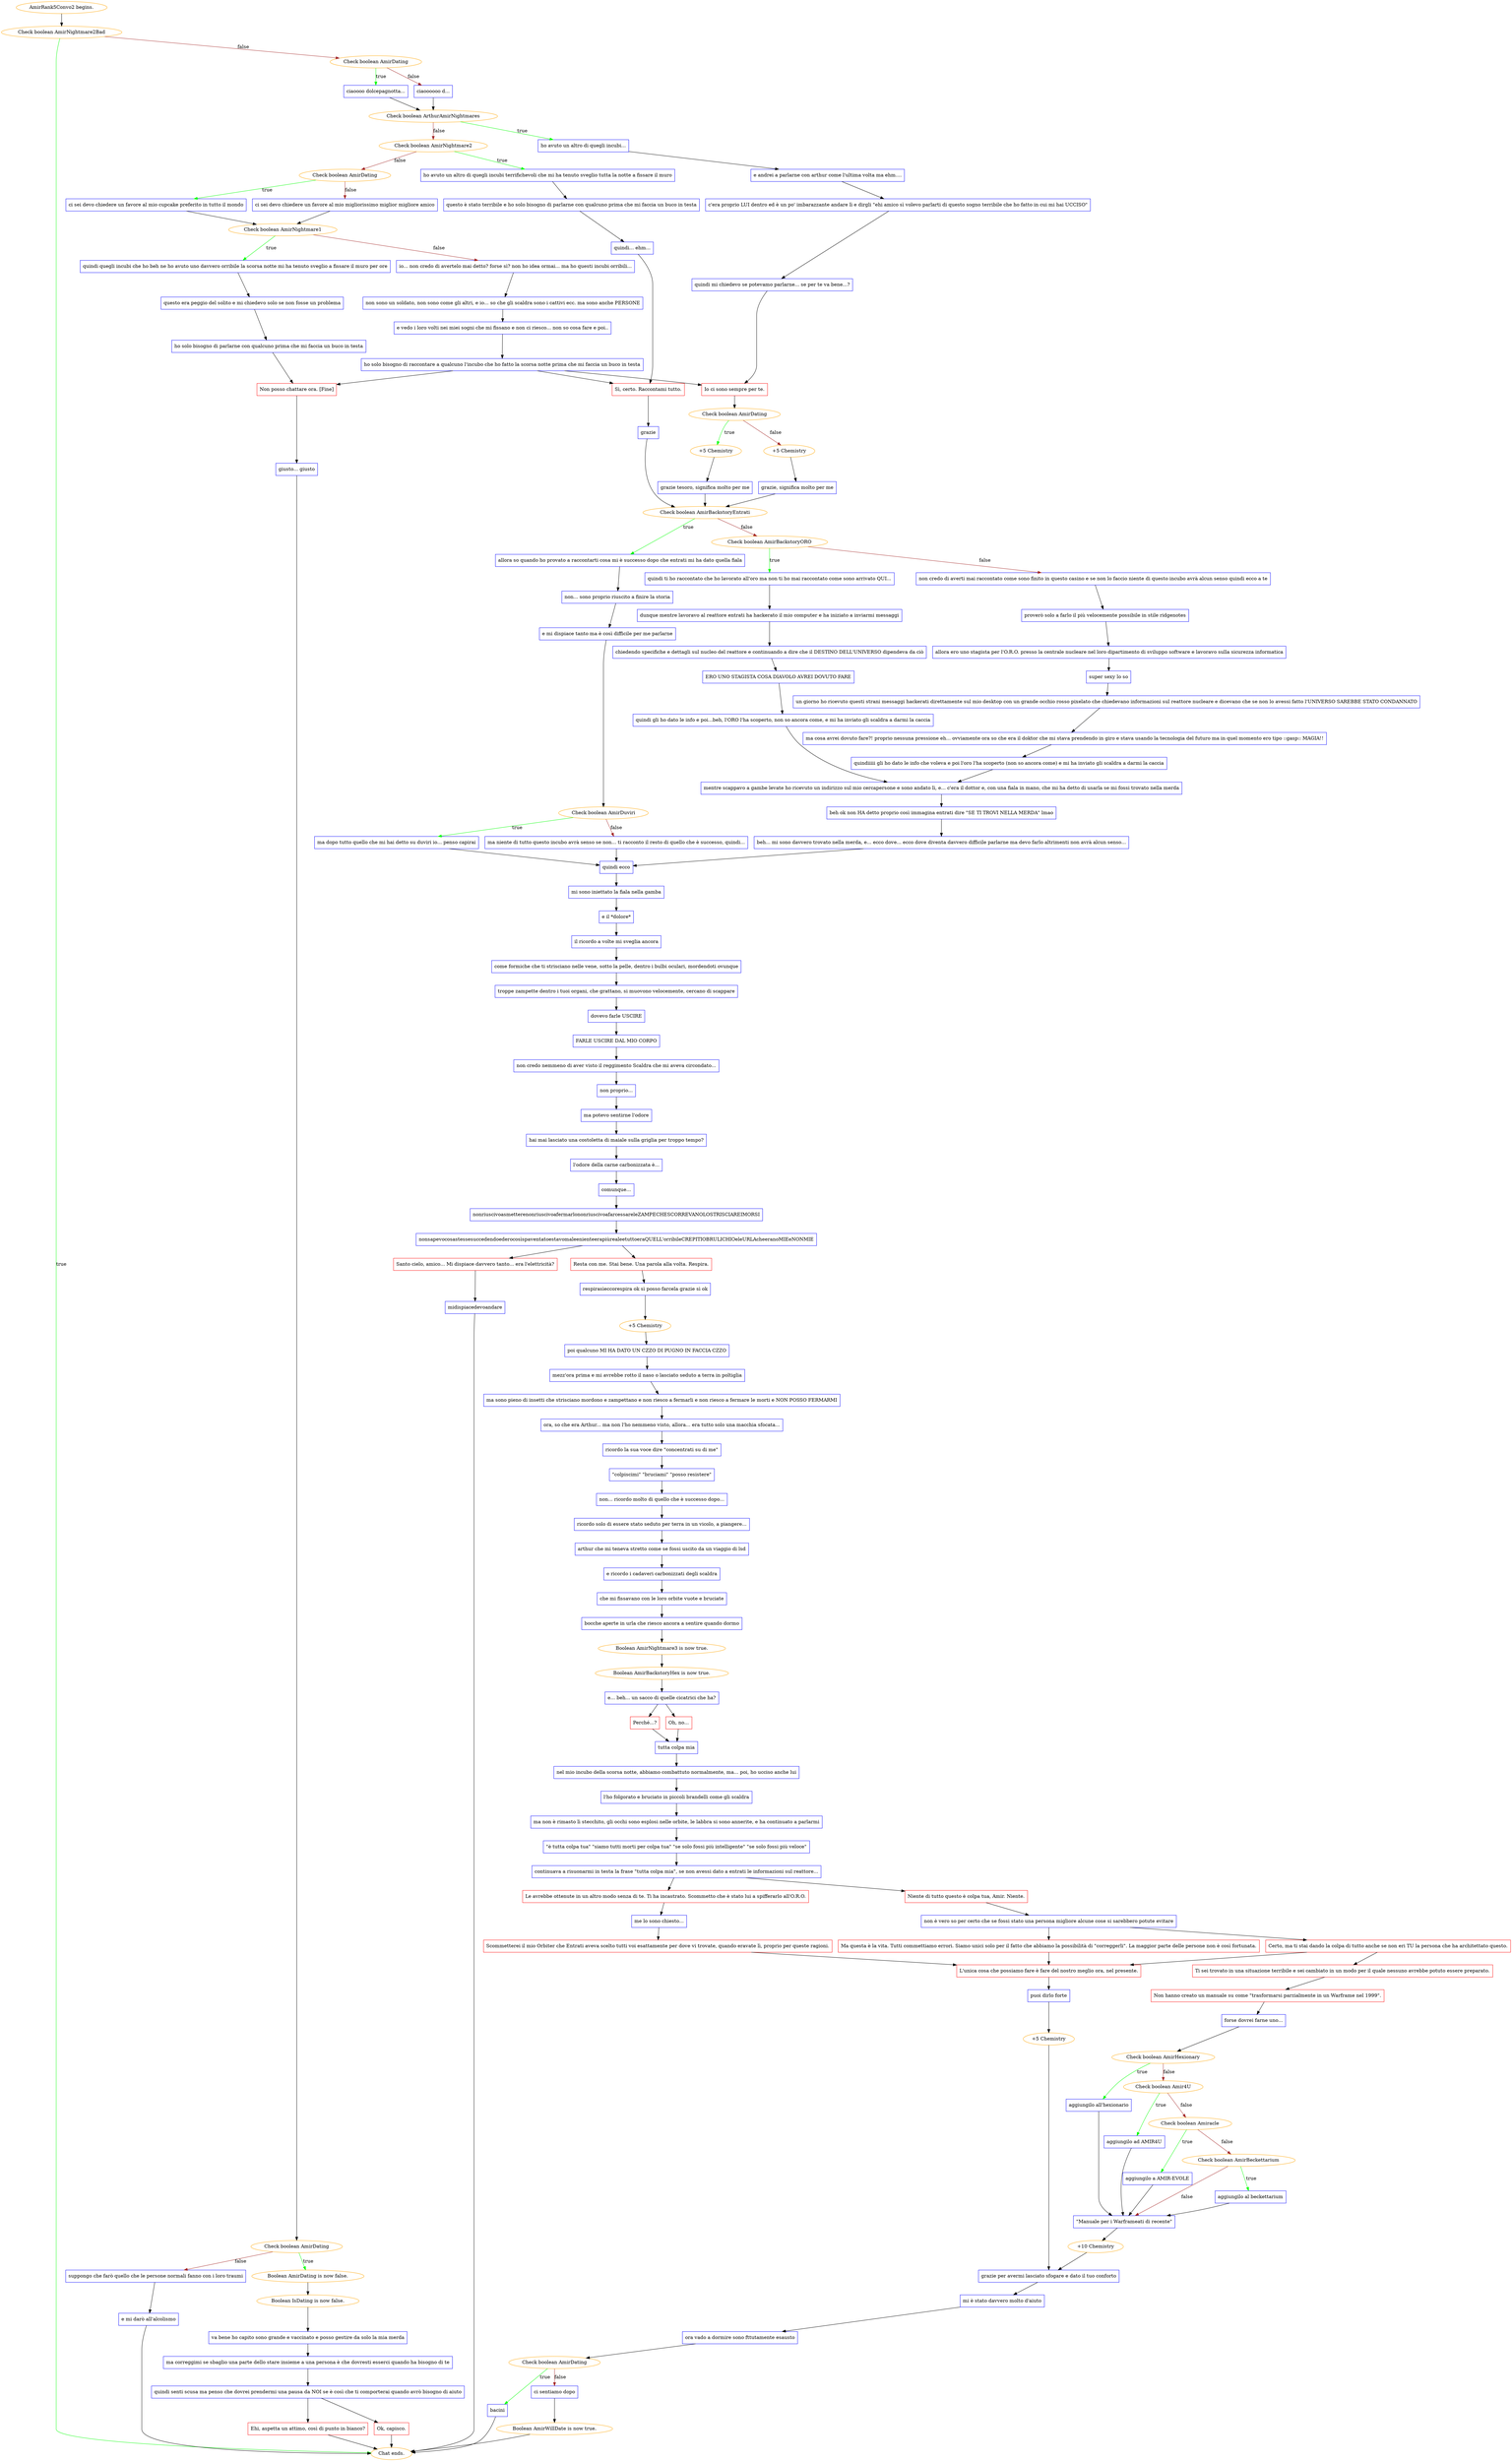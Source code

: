 digraph {
	"AmirRank5Convo2 begins." [color=orange];
		"AmirRank5Convo2 begins." -> j3346168945;
	j3346168945 [label="Check boolean AmirNightmare2Bad",color=orange];
		j3346168945 -> "Chat ends." [label=true,color=green];
		j3346168945 -> j2769147181 [label=false,color=brown];
	"Chat ends." [color=orange];
	j2769147181 [label="Check boolean AmirDating",color=orange];
		j2769147181 -> j2163888340 [label=true,color=green];
		j2769147181 -> j2519682322 [label=false,color=brown];
	j2163888340 [label="ciaoooo dolcepagnotta...",shape=box,color=blue];
		j2163888340 -> j2915049333;
	j2519682322 [label="ciaoooooo d...",shape=box,color=blue];
		j2519682322 -> j2915049333;
	j2915049333 [label="Check boolean ArthurAmirNightmares",color=orange];
		j2915049333 -> j475096525 [label=true,color=green];
		j2915049333 -> j3157984749 [label=false,color=brown];
	j475096525 [label="ho avuto un altro di quegli incubi...",shape=box,color=blue];
		j475096525 -> j3925436234;
	j3157984749 [label="Check boolean AmirNightmare2",color=orange];
		j3157984749 -> j2816791015 [label=true,color=green];
		j3157984749 -> j2085567462 [label=false,color=brown];
	j3925436234 [label="e andrei a parlarne con arthur come l'ultima volta ma ehm....",shape=box,color=blue];
		j3925436234 -> j2893946325;
	j2816791015 [label="ho avuto un altro di quegli incubi terrifichevoli che mi ha tenuto sveglio tutta la notte a fissare il muro",shape=box,color=blue];
		j2816791015 -> j426711271;
	j2085567462 [label="Check boolean AmirDating",color=orange];
		j2085567462 -> j2352883404 [label=true,color=green];
		j2085567462 -> j1076779063 [label=false,color=brown];
	j2893946325 [label="c'era proprio LUI dentro ed è un po' imbarazzante andare lì e dirgli \"ehi amico sì volevo parlarti di questo sogno terribile che ho fatto in cui mi hai UCCISO\"",shape=box,color=blue];
		j2893946325 -> j676176504;
	j426711271 [label="questo è stato terribile e ho solo bisogno di parlarne con qualcuno prima che mi faccia un buco in testa",shape=box,color=blue];
		j426711271 -> j2783108070;
	j2352883404 [label="ci sei devo chiedere un favore al mio cupcake preferito in tutto il mondo",shape=box,color=blue];
		j2352883404 -> j822141118;
	j1076779063 [label="ci sei devo chiedere un favore al mio migliorissimo miglior migliore amico",shape=box,color=blue];
		j1076779063 -> j822141118;
	j676176504 [label="quindi mi chiedevo se potevamo parlarne... se per te va bene...?",shape=box,color=blue];
		j676176504 -> j4222136933;
	j2783108070 [label="quindi... ehm...",shape=box,color=blue];
		j2783108070 -> j3380988287;
	j822141118 [label="Check boolean AmirNightmare1",color=orange];
		j822141118 -> j2461003797 [label=true,color=green];
		j822141118 -> j4185979116 [label=false,color=brown];
	j4222136933 [label="Io ci sono sempre per te.",shape=box,color=red];
		j4222136933 -> j2850850546;
	j3380988287 [label="Sì, certo. Raccontami tutto.",shape=box,color=red];
		j3380988287 -> j2974076166;
	j2461003797 [label="quindi quegli incubi che ho beh ne ho avuto uno davvero orribile la scorsa notte mi ha tenuto sveglio a fissare il muro per ore",shape=box,color=blue];
		j2461003797 -> j4121432228;
	j4185979116 [label="io... non credo di avertelo mai detto? forse sì? non ho idea ormai... ma ho questi incubi orribili...",shape=box,color=blue];
		j4185979116 -> j1914763370;
	j2850850546 [label="Check boolean AmirDating",color=orange];
		j2850850546 -> j976701949 [label=true,color=green];
		j2850850546 -> j3824121831 [label=false,color=brown];
	j2974076166 [label="grazie",shape=box,color=blue];
		j2974076166 -> j3726133081;
	j4121432228 [label="questo era peggio del solito e mi chiedevo solo se non fosse un problema",shape=box,color=blue];
		j4121432228 -> j1607155732;
	j1914763370 [label="non sono un soldato, non sono come gli altri, e io... so che gli scaldra sono i cattivi ecc. ma sono anche PERSONE",shape=box,color=blue];
		j1914763370 -> j1051929058;
	j976701949 [label="+5 Chemistry",color=orange];
		j976701949 -> j2302689704;
	j3824121831 [label="+5 Chemistry",color=orange];
		j3824121831 -> j2341146703;
	j3726133081 [label="Check boolean AmirBackstoryEntrati",color=orange];
		j3726133081 -> j861276251 [label=true,color=green];
		j3726133081 -> j3839700962 [label=false,color=brown];
	j1607155732 [label="ho solo bisogno di parlarne con qualcuno prima che mi faccia un buco in testa",shape=box,color=blue];
		j1607155732 -> j1495114021;
	j1051929058 [label="e vedo i loro volti nei miei sogni che mi fissano e non ci riesco... non so cosa fare e poi..",shape=box,color=blue];
		j1051929058 -> j2945658009;
	j2302689704 [label="grazie tesoro, significa molto per me",shape=box,color=blue];
		j2302689704 -> j3726133081;
	j2341146703 [label="grazie, significa molto per me",shape=box,color=blue];
		j2341146703 -> j3726133081;
	j861276251 [label="allora so quando ho provato a raccontarti cosa mi è successo dopo che entrati mi ha dato quella fiala",shape=box,color=blue];
		j861276251 -> j1278072434;
	j3839700962 [label="Check boolean AmirBackstoryORO",color=orange];
		j3839700962 -> j1914873156 [label=true,color=green];
		j3839700962 -> j2783498384 [label=false,color=brown];
	j1495114021 [label="Non posso chattare ora. [Fine]",shape=box,color=red];
		j1495114021 -> j1936657115;
	j2945658009 [label="ho solo bisogno di raccontare a qualcuno l'incubo che ho fatto la scorsa notte prima che mi faccia un buco in testa",shape=box,color=blue];
		j2945658009 -> j4222136933;
		j2945658009 -> j3380988287;
		j2945658009 -> j1495114021;
	j1278072434 [label="non... sono proprio riuscito a finire la storia",shape=box,color=blue];
		j1278072434 -> j2353491039;
	j1914873156 [label="quindi ti ho raccontato che ho lavorato all'oro ma non ti ho mai raccontato come sono arrivato QUI...",shape=box,color=blue];
		j1914873156 -> j2462356395;
	j2783498384 [label="non credo di averti mai raccontato come sono finito in questo casino e se non lo faccio niente di questo incubo avrà alcun senso quindi ecco a te",shape=box,color=blue];
		j2783498384 -> j4175043560;
	j1936657115 [label="giusto... giusto",shape=box,color=blue];
		j1936657115 -> j2381424385;
	j2353491039 [label="e mi dispiace tanto ma è così difficile per me parlarne",shape=box,color=blue];
		j2353491039 -> j2594202141;
	j2462356395 [label="dunque mentre lavoravo al reattore entrati ha hackerato il mio computer e ha iniziato a inviarmi messaggi",shape=box,color=blue];
		j2462356395 -> j155229863;
	j4175043560 [label="proverò solo a farlo il più velocemente possibile in stile ridgenotes",shape=box,color=blue];
		j4175043560 -> j2568257478;
	j2381424385 [label="Check boolean AmirDating",color=orange];
		j2381424385 -> j4023676420 [label=true,color=green];
		j2381424385 -> j1360771916 [label=false,color=brown];
	j2594202141 [label="Check boolean AmirDuviri",color=orange];
		j2594202141 -> j2402391149 [label=true,color=green];
		j2594202141 -> j1226651411 [label=false,color=brown];
	j155229863 [label="chiedendo specifiche e dettagli sul nucleo del reattore e continuando a dire che il DESTINO DELL'UNIVERSO dipendeva da ciò",shape=box,color=blue];
		j155229863 -> j897774604;
	j2568257478 [label="allora ero uno stagista per l'O.R.O. presso la centrale nucleare nel loro dipartimento di sviluppo software e lavoravo sulla sicurezza informatica",shape=box,color=blue];
		j2568257478 -> j2116771963;
	j4023676420 [label="Boolean AmirDating is now false.",color=orange];
		j4023676420 -> j1964979429;
	j1360771916 [label="suppongo che farò quello che le persone normali fanno con i loro traumi",shape=box,color=blue];
		j1360771916 -> j2210746695;
	j2402391149 [label="ma dopo tutto quello che mi hai detto su duviri io... penso capirai",shape=box,color=blue];
		j2402391149 -> j2397423386;
	j1226651411 [label="ma niente di tutto questo incubo avrà senso se non... ti racconto il resto di quello che è successo, quindi...",shape=box,color=blue];
		j1226651411 -> j2397423386;
	j897774604 [label="ERO UNO STAGISTA COSA DIAVOLO AVREI DOVUTO FARE",shape=box,color=blue];
		j897774604 -> j2305156522;
	j2116771963 [label="super sexy lo so",shape=box,color=blue];
		j2116771963 -> j272438041;
	j1964979429 [label="Boolean IsDating is now false.",color=orange];
		j1964979429 -> j1120033168;
	j2210746695 [label="e mi darò all'alcolismo",shape=box,color=blue];
		j2210746695 -> "Chat ends.";
	j2397423386 [label="quindi ecco",shape=box,color=blue];
		j2397423386 -> j1168442100;
	j2305156522 [label="quindi gli ho dato le info e poi...beh, l'ORO l'ha scoperto, non so ancora come, e mi ha inviato gli scaldra a darmi la caccia",shape=box,color=blue];
		j2305156522 -> j3235237462;
	j272438041 [label="un giorno ho ricevuto questi strani messaggi hackerati direttamente sul mio desktop con un grande occhio rosso pixelato che chiedevano informazioni sul reattore nucleare e dicevano che se non lo avessi fatto l'UNIVERSO SAREBBE STATO CONDANNATO",shape=box,color=blue];
		j272438041 -> j530461756;
	j1120033168 [label="va bene ho capito sono grande e vaccinato e posso gestire da solo la mia merda",shape=box,color=blue];
		j1120033168 -> j2002515355;
	j1168442100 [label="mi sono iniettato la fiala nella gamba",shape=box,color=blue];
		j1168442100 -> j1786837582;
	j3235237462 [label="mentre scappavo a gambe levate ho ricevuto un indirizzo sul mio cercapersone e sono andato lì, e... c'era il dottor e, con una fiala in mano, che mi ha detto di usarla se mi fossi trovato nella merda",shape=box,color=blue];
		j3235237462 -> j812552134;
	j530461756 [label="ma cosa avrei dovuto fare?! proprio nessuna pressione eh... ovviamente ora so che era il doktor che mi stava prendendo in giro e stava usando la tecnologia del futuro ma in quel momento ero tipo ::gasp:: MAGIA!!",shape=box,color=blue];
		j530461756 -> j2588327311;
	j2002515355 [label="ma correggimi se sbaglio una parte dello stare insieme a una persona è che dovresti esserci quando ha bisogno di te",shape=box,color=blue];
		j2002515355 -> j3345589710;
	j1786837582 [label="e il *dolore*",shape=box,color=blue];
		j1786837582 -> j245538156;
	j812552134 [label="beh ok non HA detto proprio così immagina entrati dire \"SE TI TROVI NELLA MERDA\" lmao",shape=box,color=blue];
		j812552134 -> j1664840512;
	j2588327311 [label="quindiiiii gli ho dato le info che voleva e poi l'oro l'ha scoperto (non so ancora come) e mi ha inviato gli scaldra a darmi la caccia",shape=box,color=blue];
		j2588327311 -> j3235237462;
	j3345589710 [label="quindi senti scusa ma penso che dovrei prendermi una pausa da NOI se è così che ti comporterai quando avrò bisogno di aiuto",shape=box,color=blue];
		j3345589710 -> j3291243634;
		j3345589710 -> j3512563349;
	j245538156 [label="il ricordo a volte mi sveglia ancora",shape=box,color=blue];
		j245538156 -> j1853701971;
	j1664840512 [label="beh... mi sono davvero trovato nella merda, e... ecco dove... ecco dove diventa davvero difficile parlarne ma devo farlo altrimenti non avrà alcun senso...",shape=box,color=blue];
		j1664840512 -> j2397423386;
	j3291243634 [label="Ehi, aspetta un attimo, così di punto in bianco?",shape=box,color=red];
		j3291243634 -> "Chat ends.";
	j3512563349 [label="Ok, capisco.",shape=box,color=red];
		j3512563349 -> "Chat ends.";
	j1853701971 [label="come formiche che ti strisciano nelle vene, sotto la pelle, dentro i bulbi oculari, mordendoti ovunque",shape=box,color=blue];
		j1853701971 -> j4081879727;
	j4081879727 [label="troppe zampette dentro i tuoi organi, che grattano, si muovono velocemente, cercano di scappare",shape=box,color=blue];
		j4081879727 -> j3443261301;
	j3443261301 [label="dovevo farle USCIRE",shape=box,color=blue];
		j3443261301 -> j1734328892;
	j1734328892 [label="FARLE USCIRE DAL MIO CORPO",shape=box,color=blue];
		j1734328892 -> j2131010167;
	j2131010167 [label="non credo nemmeno di aver visto il reggimento Scaldra che mi aveva circondato...",shape=box,color=blue];
		j2131010167 -> j4259370193;
	j4259370193 [label="non proprio...",shape=box,color=blue];
		j4259370193 -> j691219147;
	j691219147 [label="ma potevo sentirne l'odore",shape=box,color=blue];
		j691219147 -> j216705238;
	j216705238 [label="hai mai lasciato una costoletta di maiale sulla griglia per troppo tempo?",shape=box,color=blue];
		j216705238 -> j3711863138;
	j3711863138 [label="l'odore della carne carbonizzata è...",shape=box,color=blue];
		j3711863138 -> j639985813;
	j639985813 [label="comunque...",shape=box,color=blue];
		j639985813 -> j2196660274;
	j2196660274 [label="nonriuscivoasmetterenonriuscivoafermarlononriuscivoafarcessareleZAMPECHESCORREVANOLOSTRISCIAREIMORSI",shape=box,color=blue];
		j2196660274 -> j1060013971;
	j1060013971 [label="nonsapevocosastessesuccedendoederocosìspaventatoestavomaleenienteerapiùrealeetuttoeraQUELL'orribileCREPITIOBRULICHIOeleURLAcheeranoMIEeNONMIE",shape=box,color=blue];
		j1060013971 -> j1149573376;
		j1060013971 -> j3887940214;
	j1149573376 [label="Resta con me. Stai bene. Una parola alla volta. Respira.",shape=box,color=red];
		j1149573376 -> j1507608743;
	j3887940214 [label="Santo cielo, amico... Mi dispiace davvero tanto... era l'elettricità?",shape=box,color=red];
		j3887940214 -> j2205942823;
	j1507608743 [label="respirasìeccorespira ok sì posso farcela grazie sì ok",shape=box,color=blue];
		j1507608743 -> j3876358899;
	j2205942823 [label="midispiacedevoandare",shape=box,color=blue];
		j2205942823 -> "Chat ends.";
	j3876358899 [label="+5 Chemistry",color=orange];
		j3876358899 -> j612513267;
	j612513267 [label="poi qualcuno MI HA DATO UN CZZO DI PUGNO IN FACCIA CZZO",shape=box,color=blue];
		j612513267 -> j754669714;
	j754669714 [label="mezz'ora prima e mi avrebbe rotto il naso o lasciato seduto a terra in poltiglia",shape=box,color=blue];
		j754669714 -> j3048380443;
	j3048380443 [label="ma sono pieno di insetti che strisciano mordono e zampettano e non riesco a fermarli e non riesco a fermare le morti e NON POSSO FERMARMI",shape=box,color=blue];
		j3048380443 -> j3118618819;
	j3118618819 [label="ora, so che era Arthur... ma non l'ho nemmeno visto, allora... era tutto solo una macchia sfocata...",shape=box,color=blue];
		j3118618819 -> j1561629503;
	j1561629503 [label="ricordo la sua voce dire \"concentrati su di me\"",shape=box,color=blue];
		j1561629503 -> j2037956617;
	j2037956617 [label="\"colpiscimi\" \"bruciami\" \"posso resistere\"",shape=box,color=blue];
		j2037956617 -> j2616495523;
	j2616495523 [label="non... ricordo molto di quello che è successo dopo...",shape=box,color=blue];
		j2616495523 -> j2934679012;
	j2934679012 [label="ricordo solo di essere stato seduto per terra in un vicolo, a piangere...",shape=box,color=blue];
		j2934679012 -> j959218731;
	j959218731 [label="arthur che mi teneva stretto come se fossi uscito da un viaggio di lsd",shape=box,color=blue];
		j959218731 -> j1434789501;
	j1434789501 [label="e ricordo i cadaveri carbonizzati degli scaldra",shape=box,color=blue];
		j1434789501 -> j167740650;
	j167740650 [label="che mi fissavano con le loro orbite vuote e bruciate",shape=box,color=blue];
		j167740650 -> j3360699003;
	j3360699003 [label="bocche aperte in urla che riesco ancora a sentire quando dormo",shape=box,color=blue];
		j3360699003 -> j3227764793;
	j3227764793 [label="Boolean AmirNightmare3 is now true.",color=orange];
		j3227764793 -> j3848979544;
	j3848979544 [label="Boolean AmirBackstoryHex is now true.",color=orange];
		j3848979544 -> j4258960006;
	j4258960006 [label="e... beh... un sacco di quelle cicatrici che ha?",shape=box,color=blue];
		j4258960006 -> j1308812675;
		j4258960006 -> j2793918489;
	j1308812675 [label="Perché...?",shape=box,color=red];
		j1308812675 -> j61213794;
	j2793918489 [label="Oh, no...",shape=box,color=red];
		j2793918489 -> j61213794;
	j61213794 [label="tutta colpa mia",shape=box,color=blue];
		j61213794 -> j4130350242;
	j4130350242 [label="nel mio incubo della scorsa notte, abbiamo combattuto normalmente, ma... poi, ho ucciso anche lui",shape=box,color=blue];
		j4130350242 -> j2802943433;
	j2802943433 [label="l'ho folgorato e bruciato in piccoli brandelli come gli scaldra",shape=box,color=blue];
		j2802943433 -> j525221938;
	j525221938 [label="ma non è rimasto lì stecchito, gli occhi sono esplosi nelle orbite, le labbra si sono annerite, e ha continuato a parlarmi",shape=box,color=blue];
		j525221938 -> j1975731484;
	j1975731484 [label="\"è tutta colpa tua\" \"siamo tutti morti per colpa tua\" \"se solo fossi più intelligente\" \"se solo fossi più veloce\"",shape=box,color=blue];
		j1975731484 -> j883668696;
	j883668696 [label="continuava a risuonarmi in testa la frase \"tutta colpa mia\", se non avessi dato a entrati le informazioni sul reattore...",shape=box,color=blue];
		j883668696 -> j1437834054;
		j883668696 -> j1818280799;
	j1437834054 [label="Le avrebbe ottenute in un altro modo senza di te. Ti ha incastrato. Scommetto che è stato lui a spifferarlo all'O.R.O.",shape=box,color=red];
		j1437834054 -> j749604600;
	j1818280799 [label="Niente di tutto questo è colpa tua, Amir. Niente.",shape=box,color=red];
		j1818280799 -> j1069043802;
	j749604600 [label="me lo sono chiesto...",shape=box,color=blue];
		j749604600 -> j3161331708;
	j1069043802 [label="non è vero so per certo che se fossi stato una persona migliore alcune cose si sarebbero potute evitare",shape=box,color=blue];
		j1069043802 -> j2367675358;
		j1069043802 -> j3386952938;
	j3161331708 [label="Scommetterei il mio Orbiter che Entrati aveva scelto tutti voi esattamente per dove vi trovate, quando eravate lì, proprio per queste ragioni.",shape=box,color=red];
		j3161331708 -> j1521922271;
	j2367675358 [label="Ma questa è la vita. Tutti commettiamo errori. Siamo unici solo per il fatto che abbiamo la possibilità di \"correggerli\". La maggior parte delle persone non è così fortunata.",shape=box,color=red];
		j2367675358 -> j1521922271;
	j3386952938 [label="Certo, ma ti stai dando la colpa di tutto anche se non eri TU la persona che ha architettato questo.",shape=box,color=red];
		j3386952938 -> j2820043785;
		j3386952938 -> j1521922271;
	j1521922271 [label="L'unica cosa che possiamo fare è fare del nostro meglio ora, nel presente.",shape=box,color=red];
		j1521922271 -> j1011673122;
	j2820043785 [label="Ti sei trovato in una situazione terribile e sei cambiato in un modo per il quale nessuno avrebbe potuto essere preparato.",shape=box,color=red];
		j2820043785 -> j223124995;
	j1011673122 [label="puoi dirlo forte",shape=box,color=blue];
		j1011673122 -> j942877557;
	j223124995 [label="Non hanno creato un manuale su come \"trasformarsi parzialmente in un Warframe nel 1999\".",shape=box,color=red];
		j223124995 -> j441159185;
	j942877557 [label="+5 Chemistry",color=orange];
		j942877557 -> j3589192280;
	j441159185 [label="forse dovrei farne uno...",shape=box,color=blue];
		j441159185 -> j767568525;
	j3589192280 [label="grazie per avermi lasciato sfogare e dato il tuo conforto",shape=box,color=blue];
		j3589192280 -> j4216915740;
	j767568525 [label="Check boolean AmirHexionary",color=orange];
		j767568525 -> j1050585213 [label=true,color=green];
		j767568525 -> j2891816278 [label=false,color=brown];
	j4216915740 [label="mi è stato davvero molto d'aiuto",shape=box,color=blue];
		j4216915740 -> j3893353245;
	j1050585213 [label="aggiungilo all'hexionario",shape=box,color=blue];
		j1050585213 -> j954101633;
	j2891816278 [label="Check boolean Amir4U",color=orange];
		j2891816278 -> j2371363940 [label=true,color=green];
		j2891816278 -> j407232223 [label=false,color=brown];
	j3893353245 [label="ora vado a dormire sono fttutamente esausto",shape=box,color=blue];
		j3893353245 -> j3775348585;
	j954101633 [label="\"Manuale per i Warframeati di recente\"",shape=box,color=blue];
		j954101633 -> j3229468996;
	j2371363940 [label="aggiungilo ad AMIR4U",shape=box,color=blue];
		j2371363940 -> j954101633;
	j407232223 [label="Check boolean Amiracle",color=orange];
		j407232223 -> j2217959689 [label=true,color=green];
		j407232223 -> j3011765431 [label=false,color=brown];
	j3775348585 [label="Check boolean AmirDating",color=orange];
		j3775348585 -> j679855237 [label=true,color=green];
		j3775348585 -> j1315352635 [label=false,color=brown];
	j3229468996 [label="+10 Chemistry",color=orange];
		j3229468996 -> j3589192280;
	j2217959689 [label="aggiungilo a AMIR-EVOLE",shape=box,color=blue];
		j2217959689 -> j954101633;
	j3011765431 [label="Check boolean AmirBeckettarium",color=orange];
		j3011765431 -> j288329131 [label=true,color=green];
		j3011765431 -> j954101633 [label=false,color=brown];
	j679855237 [label="bacini",shape=box,color=blue];
		j679855237 -> "Chat ends.";
	j1315352635 [label="ci sentiamo dopo",shape=box,color=blue];
		j1315352635 -> j1538486228;
	j288329131 [label="aggiungilo al beckettarium",shape=box,color=blue];
		j288329131 -> j954101633;
	j1538486228 [label="Boolean AmirWillDate is now true.",color=orange];
		j1538486228 -> "Chat ends.";
}